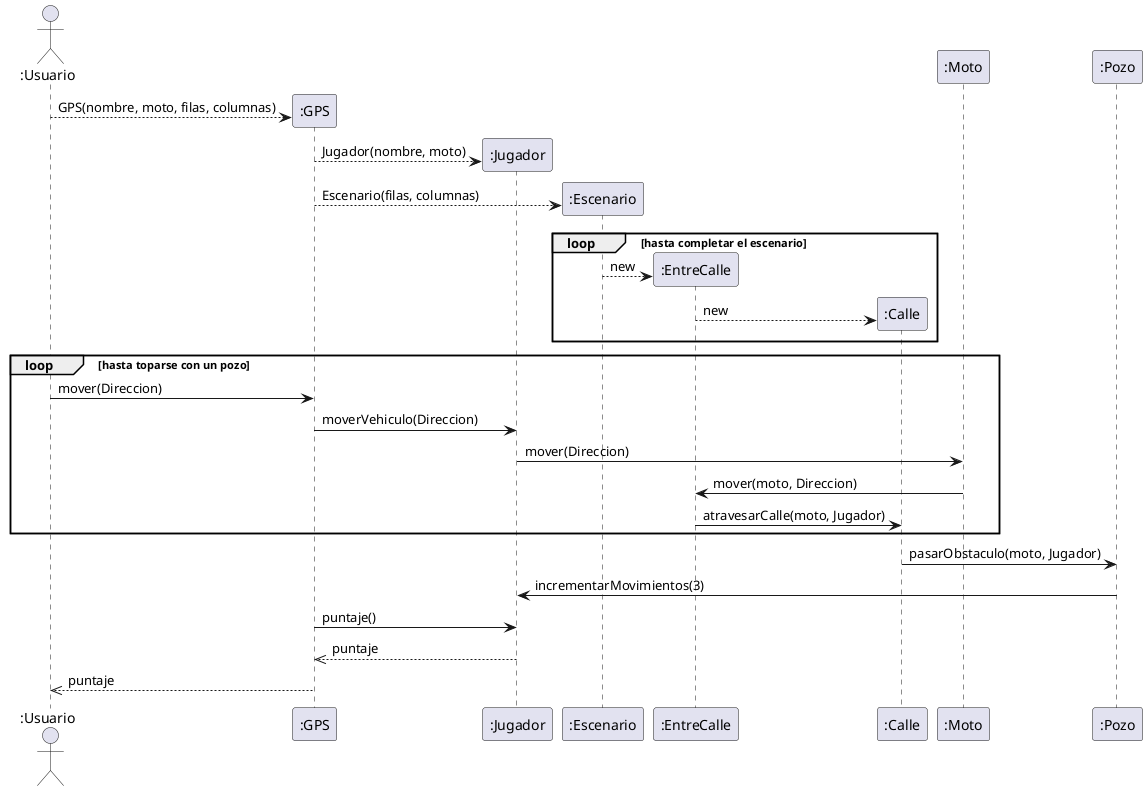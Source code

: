 @startuml UnaMotoAtraviesaLaCiudadYSeEncuentraConUnPozo

actor ":Usuario"
create ":GPS"
":Usuario" --> ":GPS" : GPS(nombre, moto, filas, columnas)

create ":Jugador"
":GPS" --> ":Jugador" : Jugador(nombre, moto)

create ":Escenario"
":GPS" --> ":Escenario" : Escenario(filas, columnas)

loop hasta completar el escenario
create ":EntreCalle"
":Escenario" --> ":EntreCalle" : new

create ":Calle"
":EntreCalle" --> ":Calle" : new
end

loop hasta toparse con un pozo
":Usuario" -> ":GPS" : mover(Direccion)
":GPS" -> ":Jugador" : moverVehiculo(Direccion)

":Jugador" -> ":Moto" : mover(Direccion)

":Moto" -> ":EntreCalle" : mover(moto, Direccion)
":EntreCalle" -> ":Calle" : atravesarCalle(moto, Jugador)
end

":Calle" -> ":Pozo" : pasarObstaculo(moto, Jugador)
":Pozo" -> ":Jugador" : incrementarMovimientos(3)

":GPS" -> ":Jugador" : puntaje()
":Jugador" -->> ":GPS" : puntaje

":GPS" -->> ":Usuario" : puntaje

@enduml